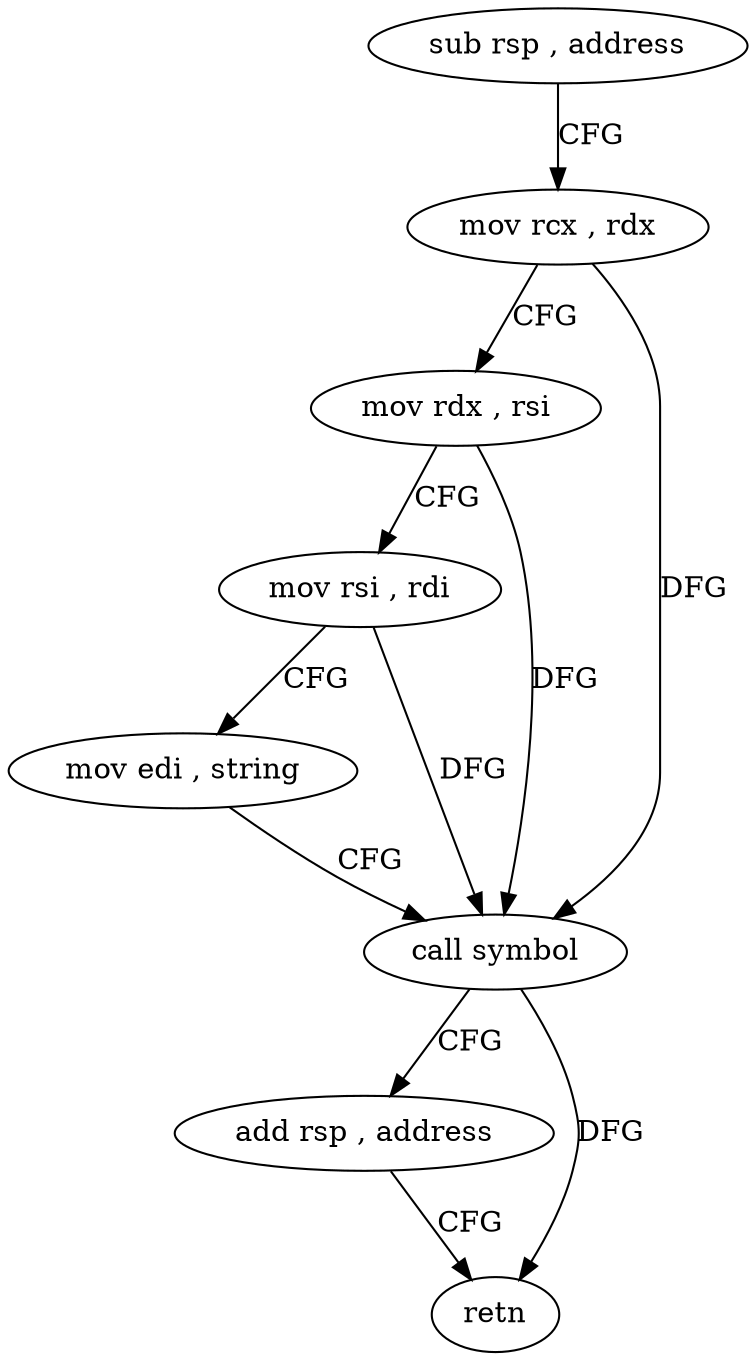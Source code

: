 digraph "func" {
"4250794" [label = "sub rsp , address" ]
"4250798" [label = "mov rcx , rdx" ]
"4250801" [label = "mov rdx , rsi" ]
"4250804" [label = "mov rsi , rdi" ]
"4250807" [label = "mov edi , string" ]
"4250812" [label = "call symbol" ]
"4250817" [label = "add rsp , address" ]
"4250821" [label = "retn" ]
"4250794" -> "4250798" [ label = "CFG" ]
"4250798" -> "4250801" [ label = "CFG" ]
"4250798" -> "4250812" [ label = "DFG" ]
"4250801" -> "4250804" [ label = "CFG" ]
"4250801" -> "4250812" [ label = "DFG" ]
"4250804" -> "4250807" [ label = "CFG" ]
"4250804" -> "4250812" [ label = "DFG" ]
"4250807" -> "4250812" [ label = "CFG" ]
"4250812" -> "4250817" [ label = "CFG" ]
"4250812" -> "4250821" [ label = "DFG" ]
"4250817" -> "4250821" [ label = "CFG" ]
}

